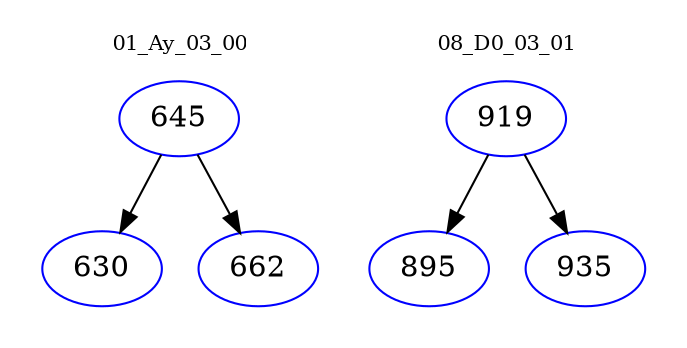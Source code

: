 digraph{
subgraph cluster_0 {
color = white
label = "01_Ay_03_00";
fontsize=10;
T0_645 [label="645", color="blue"]
T0_645 -> T0_630 [color="black"]
T0_630 [label="630", color="blue"]
T0_645 -> T0_662 [color="black"]
T0_662 [label="662", color="blue"]
}
subgraph cluster_1 {
color = white
label = "08_D0_03_01";
fontsize=10;
T1_919 [label="919", color="blue"]
T1_919 -> T1_895 [color="black"]
T1_895 [label="895", color="blue"]
T1_919 -> T1_935 [color="black"]
T1_935 [label="935", color="blue"]
}
}
